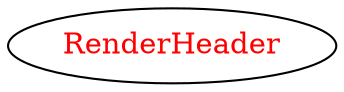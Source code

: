 digraph dependencyGraph {
 concentrate=true;
 ranksep="2.0";
 rankdir="LR"; 
 splines="ortho";
"RenderHeader" [fontcolor="red"];
}